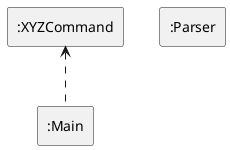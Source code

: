 @startuml

rectangle ":Main" as main
rectangle ":Parser" as parser
rectangle ":XYZCommand" as command

command <.. main

@enduml